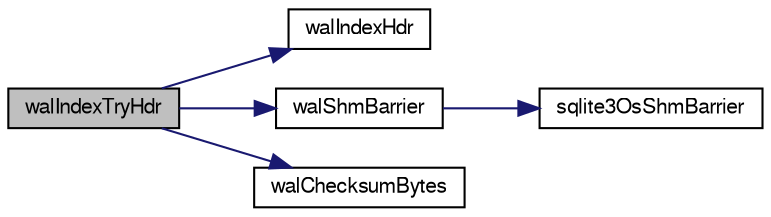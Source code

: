 digraph "walIndexTryHdr"
{
  edge [fontname="FreeSans",fontsize="10",labelfontname="FreeSans",labelfontsize="10"];
  node [fontname="FreeSans",fontsize="10",shape=record];
  rankdir="LR";
  Node899455 [label="walIndexTryHdr",height=0.2,width=0.4,color="black", fillcolor="grey75", style="filled", fontcolor="black"];
  Node899455 -> Node899456 [color="midnightblue",fontsize="10",style="solid",fontname="FreeSans"];
  Node899456 [label="walIndexHdr",height=0.2,width=0.4,color="black", fillcolor="white", style="filled",URL="$sqlite3_8c.html#aab2cbd233e7f954c7a260578027bb0ca"];
  Node899455 -> Node899457 [color="midnightblue",fontsize="10",style="solid",fontname="FreeSans"];
  Node899457 [label="walShmBarrier",height=0.2,width=0.4,color="black", fillcolor="white", style="filled",URL="$sqlite3_8c.html#ad2521f6deb16bf6c132c44687dd5fd4b"];
  Node899457 -> Node899458 [color="midnightblue",fontsize="10",style="solid",fontname="FreeSans"];
  Node899458 [label="sqlite3OsShmBarrier",height=0.2,width=0.4,color="black", fillcolor="white", style="filled",URL="$sqlite3_8c.html#a57052198198859565aeda03fd69bbcab"];
  Node899455 -> Node899459 [color="midnightblue",fontsize="10",style="solid",fontname="FreeSans"];
  Node899459 [label="walChecksumBytes",height=0.2,width=0.4,color="black", fillcolor="white", style="filled",URL="$sqlite3_8c.html#a19c69852e7fdedf0dac08453403f7487"];
}
